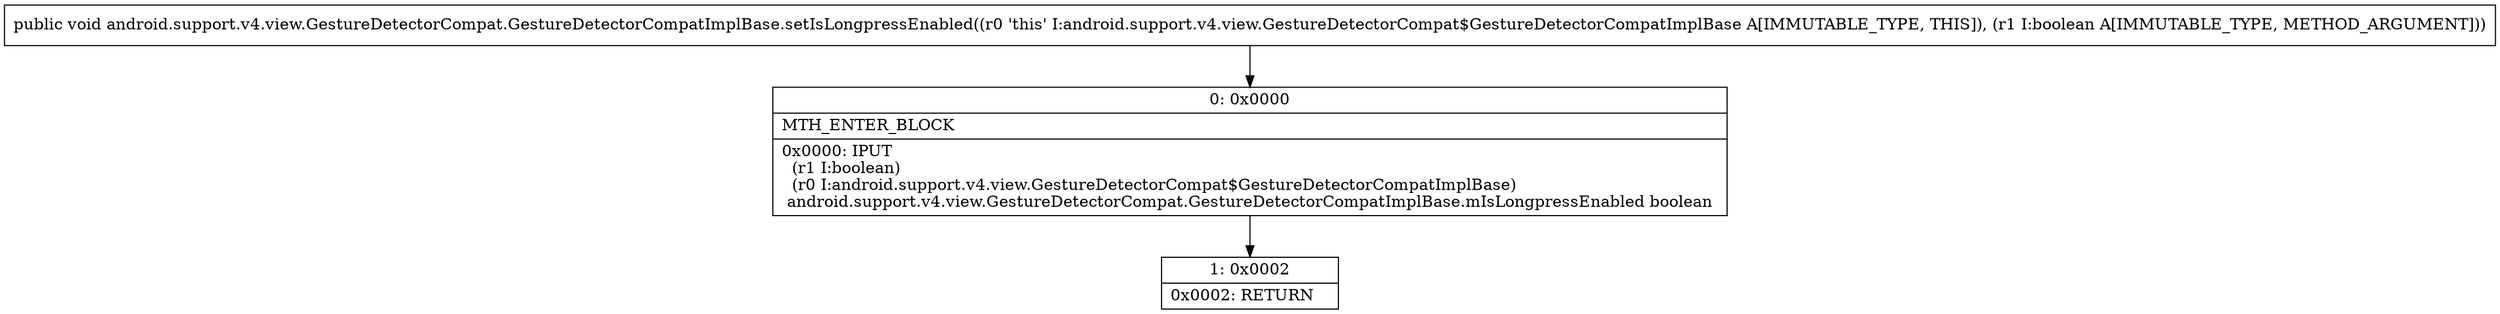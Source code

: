 digraph "CFG forandroid.support.v4.view.GestureDetectorCompat.GestureDetectorCompatImplBase.setIsLongpressEnabled(Z)V" {
Node_0 [shape=record,label="{0\:\ 0x0000|MTH_ENTER_BLOCK\l|0x0000: IPUT  \l  (r1 I:boolean)\l  (r0 I:android.support.v4.view.GestureDetectorCompat$GestureDetectorCompatImplBase)\l android.support.v4.view.GestureDetectorCompat.GestureDetectorCompatImplBase.mIsLongpressEnabled boolean \l}"];
Node_1 [shape=record,label="{1\:\ 0x0002|0x0002: RETURN   \l}"];
MethodNode[shape=record,label="{public void android.support.v4.view.GestureDetectorCompat.GestureDetectorCompatImplBase.setIsLongpressEnabled((r0 'this' I:android.support.v4.view.GestureDetectorCompat$GestureDetectorCompatImplBase A[IMMUTABLE_TYPE, THIS]), (r1 I:boolean A[IMMUTABLE_TYPE, METHOD_ARGUMENT])) }"];
MethodNode -> Node_0;
Node_0 -> Node_1;
}

